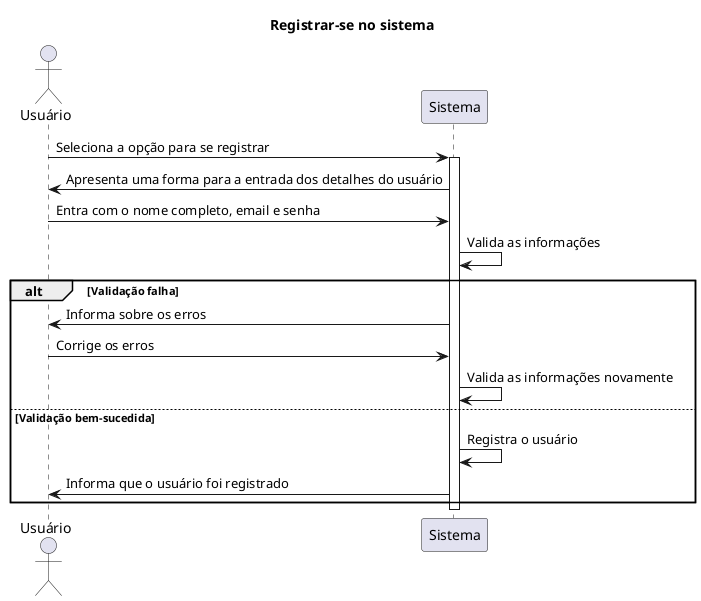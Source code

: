 @startuml
title Registrar-se no sistema

actor Usuario as "Usuário"
participant Sistema

Usuario -> Sistema: Seleciona a opção para se registrar
activate Sistema
Sistema -> Usuario: Apresenta uma forma para a entrada dos detalhes do usuário
Usuario -> Sistema: Entra com o nome completo, email e senha
Sistema -> Sistema: Valida as informações

alt Validação falha
    Sistema -> Usuario: Informa sobre os erros
    Usuario -> Sistema: Corrige os erros
    Sistema -> Sistema: Valida as informações novamente
else Validação bem-sucedida
    Sistema -> Sistema: Registra o usuário
    Sistema -> Usuario: Informa que o usuário foi registrado
end

deactivate Sistema
@enduml
